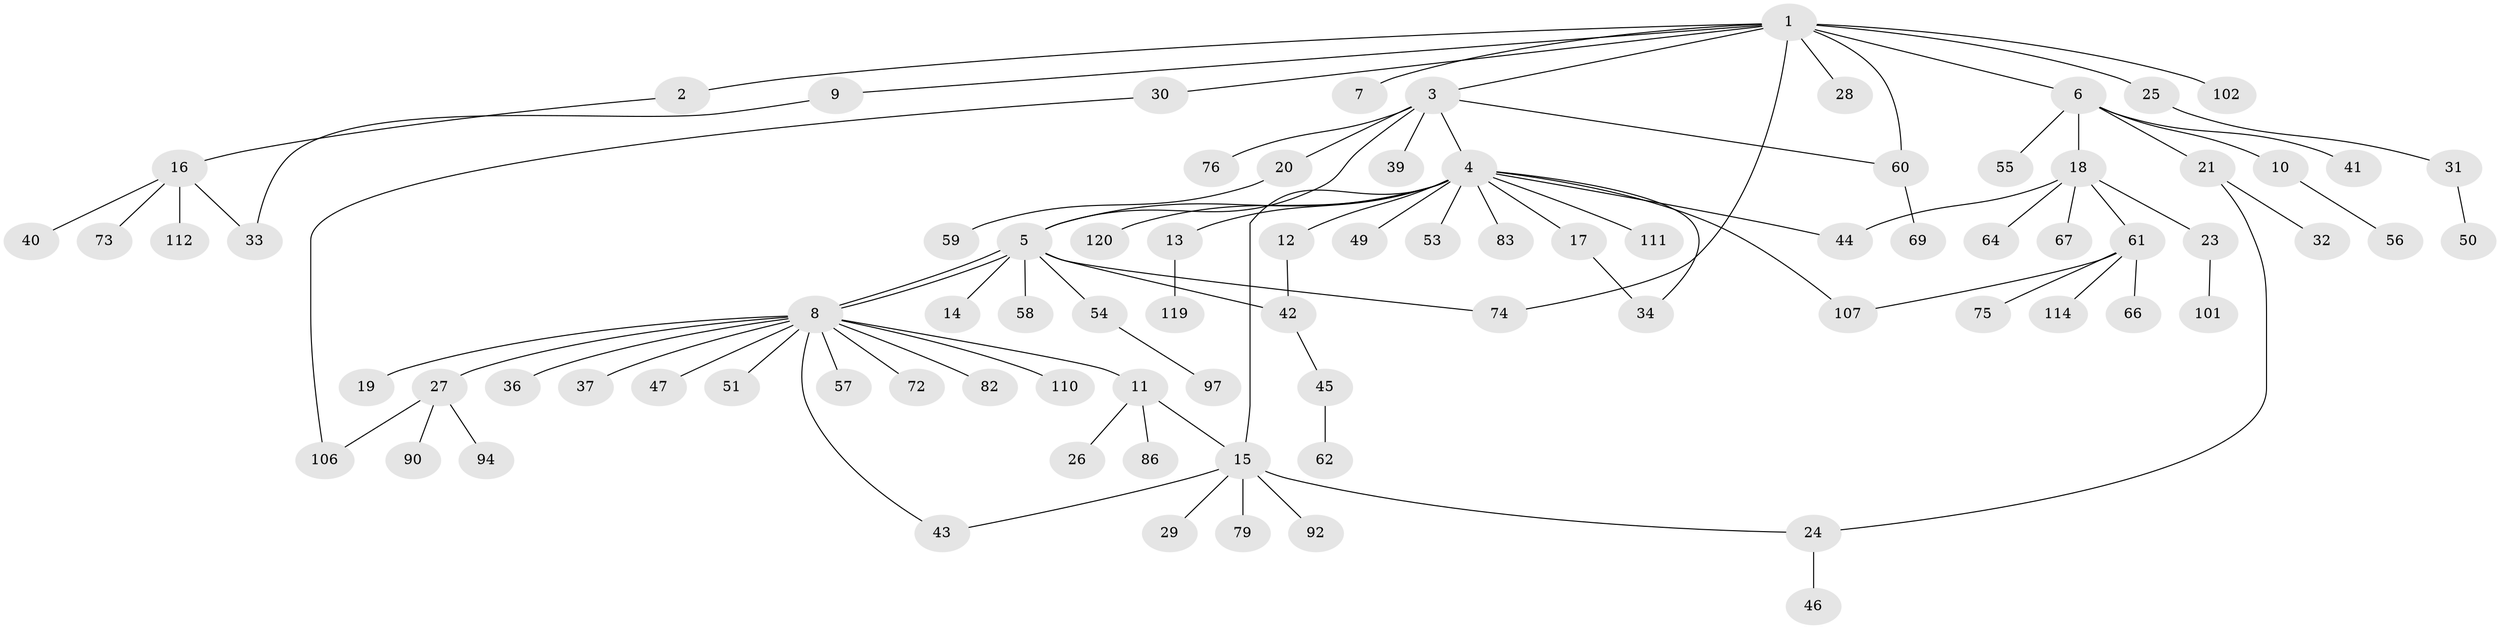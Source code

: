 // original degree distribution, {11: 0.008333333333333333, 2: 0.25833333333333336, 7: 0.008333333333333333, 14: 0.016666666666666666, 9: 0.016666666666666666, 6: 0.016666666666666666, 1: 0.5333333333333333, 4: 0.058333333333333334, 3: 0.06666666666666667, 5: 0.016666666666666666}
// Generated by graph-tools (version 1.1) at 2025/18/03/04/25 18:18:00]
// undirected, 84 vertices, 96 edges
graph export_dot {
graph [start="1"]
  node [color=gray90,style=filled];
  1;
  2;
  3;
  4;
  5;
  6;
  7;
  8;
  9;
  10;
  11;
  12 [super="+99"];
  13;
  14 [super="+22"];
  15 [super="+65+38"];
  16;
  17;
  18 [super="+105+88+85+104+52"];
  19;
  20;
  21;
  23 [super="+68"];
  24;
  25 [super="+48+81"];
  26;
  27 [super="+35"];
  28;
  29;
  30;
  31;
  32;
  33;
  34;
  36;
  37 [super="+71"];
  39 [super="+63"];
  40;
  41;
  42 [super="+84"];
  43;
  44;
  45;
  46;
  47;
  49;
  50;
  51;
  53;
  54;
  55;
  56;
  57;
  58;
  59;
  60 [super="+103+89"];
  61;
  62;
  64;
  66 [super="+78"];
  67;
  69;
  72;
  73;
  74 [super="+113+77"];
  75 [super="+108"];
  76;
  79 [super="+118"];
  82 [super="+100"];
  83;
  86;
  90 [super="+117"];
  92;
  94;
  97;
  101;
  102;
  106;
  107;
  110;
  111;
  112;
  114;
  119;
  120;
  1 -- 2;
  1 -- 3;
  1 -- 6;
  1 -- 7;
  1 -- 9;
  1 -- 25;
  1 -- 28;
  1 -- 30;
  1 -- 60;
  1 -- 74;
  1 -- 102;
  2 -- 16;
  3 -- 4;
  3 -- 5;
  3 -- 20;
  3 -- 39;
  3 -- 76;
  3 -- 60;
  4 -- 5;
  4 -- 12;
  4 -- 13;
  4 -- 17;
  4 -- 34;
  4 -- 44;
  4 -- 49;
  4 -- 53;
  4 -- 83;
  4 -- 107;
  4 -- 111;
  4 -- 120;
  4 -- 15;
  5 -- 8;
  5 -- 8;
  5 -- 14;
  5 -- 42;
  5 -- 54;
  5 -- 58;
  5 -- 74;
  6 -- 10;
  6 -- 18;
  6 -- 21;
  6 -- 41;
  6 -- 55;
  8 -- 11;
  8 -- 19;
  8 -- 27;
  8 -- 36;
  8 -- 37;
  8 -- 43;
  8 -- 47;
  8 -- 51;
  8 -- 57;
  8 -- 72;
  8 -- 82;
  8 -- 110;
  9 -- 33;
  10 -- 56;
  11 -- 15;
  11 -- 26;
  11 -- 86;
  12 -- 42;
  13 -- 119;
  15 -- 29;
  15 -- 43;
  15 -- 92;
  15 -- 24;
  15 -- 79;
  16 -- 33;
  16 -- 40;
  16 -- 73;
  16 -- 112;
  17 -- 34;
  18 -- 23;
  18 -- 61;
  18 -- 67;
  18 -- 44;
  18 -- 64;
  20 -- 59;
  21 -- 24;
  21 -- 32;
  23 -- 101;
  24 -- 46;
  25 -- 31;
  27 -- 94;
  27 -- 90;
  27 -- 106;
  30 -- 106;
  31 -- 50;
  42 -- 45;
  45 -- 62;
  54 -- 97;
  60 -- 69;
  61 -- 66;
  61 -- 75;
  61 -- 107;
  61 -- 114;
}
